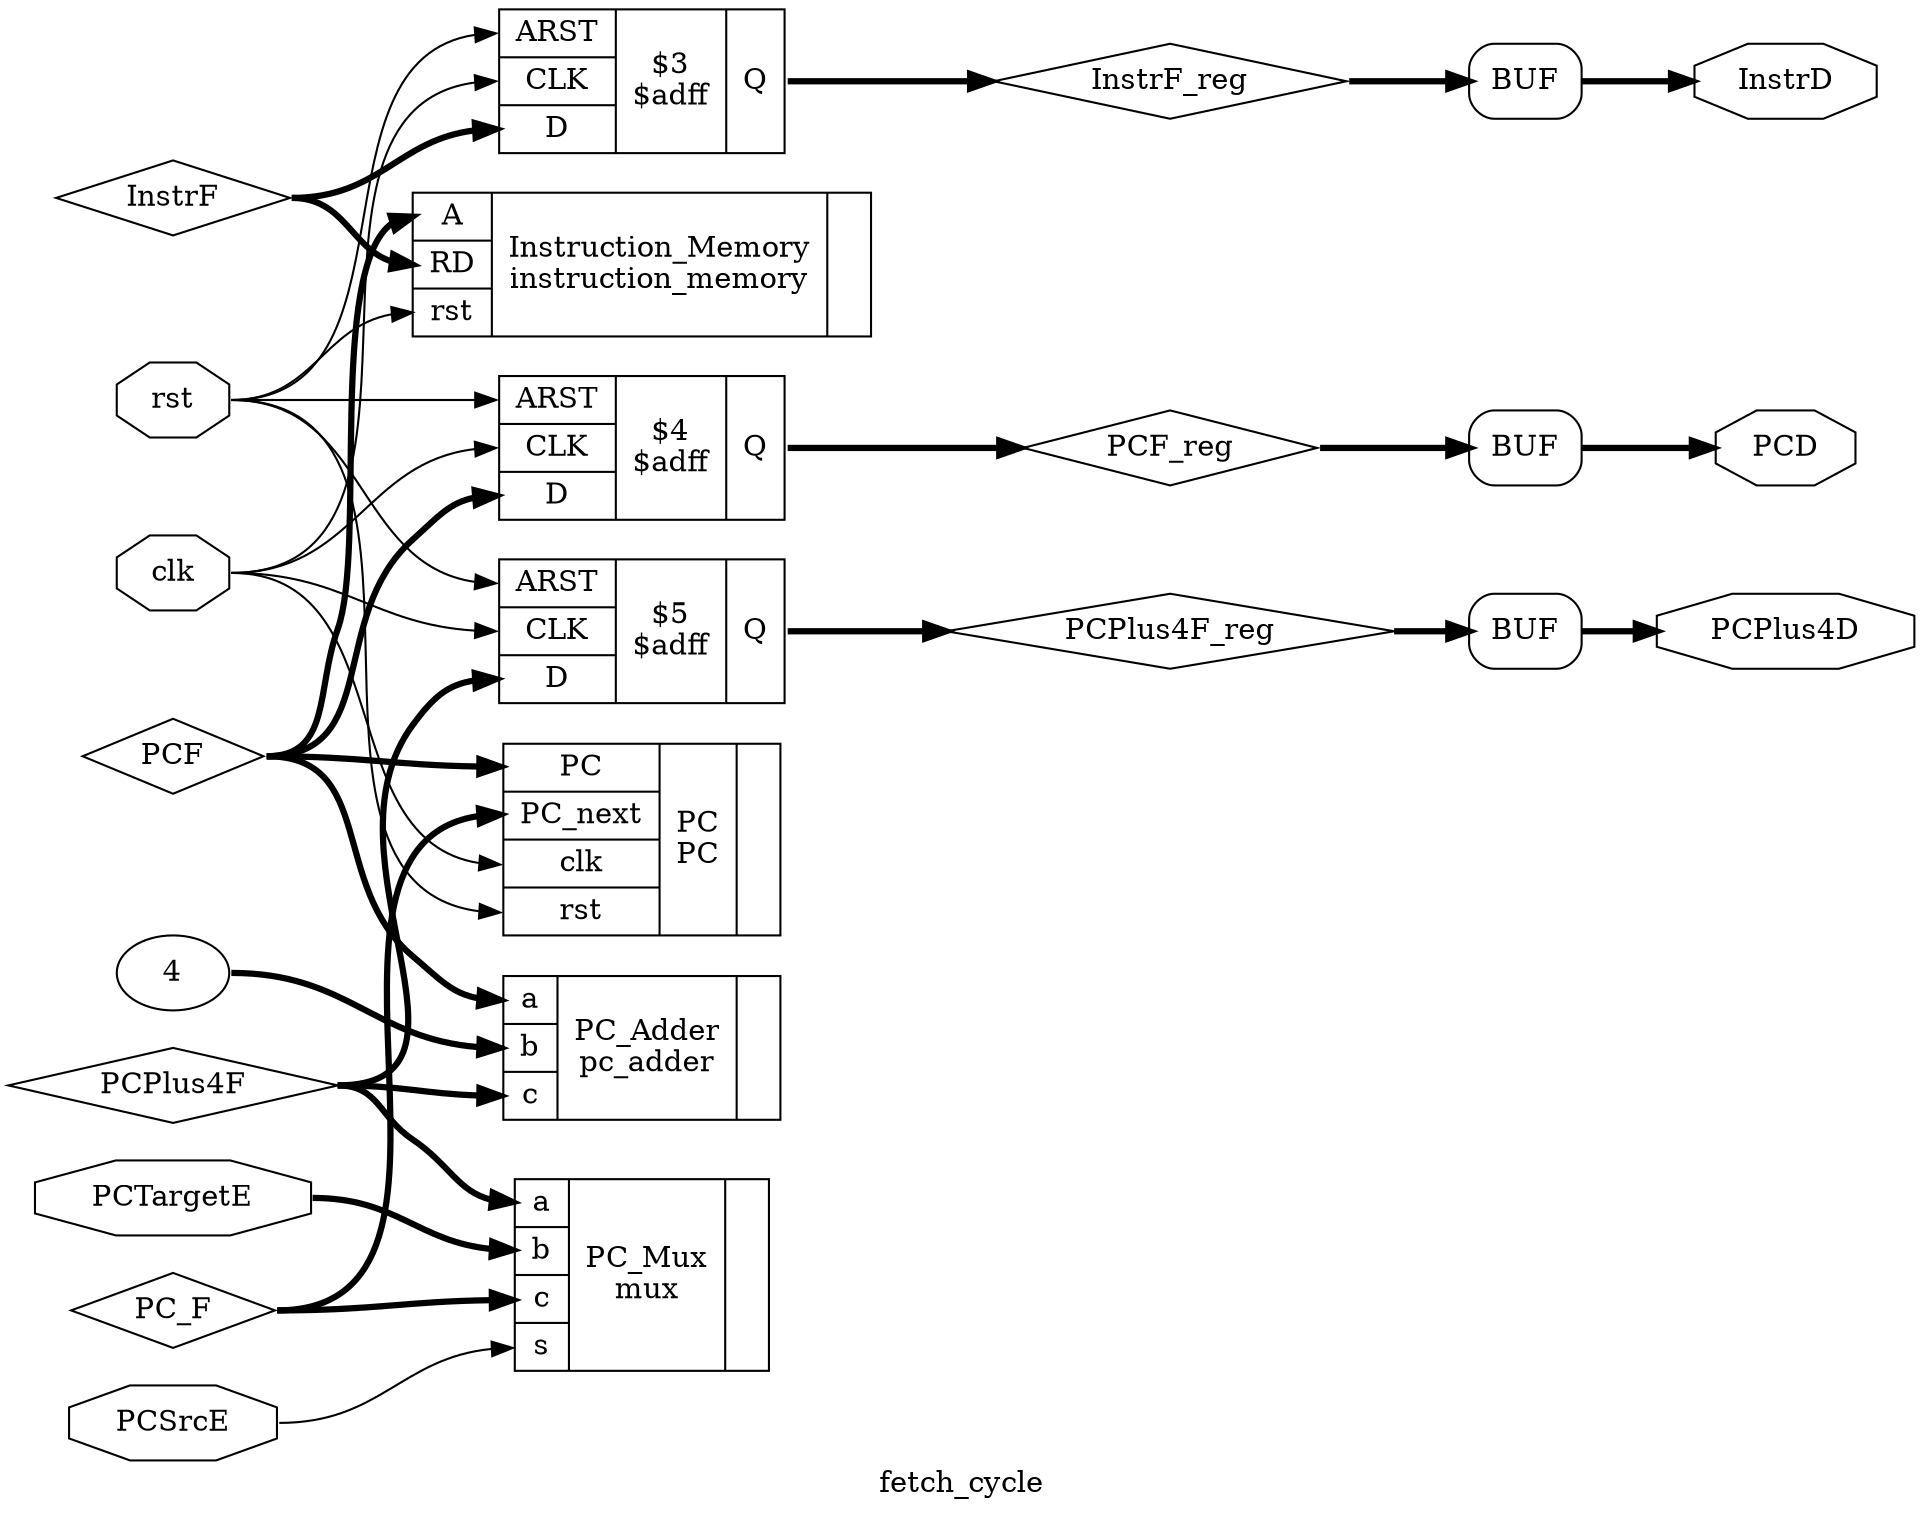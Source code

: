 digraph "fetch_cycle" {
label="fetch_cycle";
rankdir="LR";
remincross=true;
n1 [ shape=octagon, label="InstrD", color="black", fontcolor="black" ];
n2 [ shape=diamond, label="InstrF", color="black", fontcolor="black" ];
n3 [ shape=diamond, label="InstrF_reg", color="black", fontcolor="black" ];
n4 [ shape=octagon, label="PCD", color="black", fontcolor="black" ];
n5 [ shape=diamond, label="PCF", color="black", fontcolor="black" ];
n6 [ shape=diamond, label="PCF_reg", color="black", fontcolor="black" ];
n7 [ shape=octagon, label="PCPlus4D", color="black", fontcolor="black" ];
n8 [ shape=diamond, label="PCPlus4F", color="black", fontcolor="black" ];
n9 [ shape=diamond, label="PCPlus4F_reg", color="black", fontcolor="black" ];
n10 [ shape=octagon, label="PCSrcE", color="black", fontcolor="black" ];
n11 [ shape=octagon, label="PCTargetE", color="black", fontcolor="black" ];
n12 [ shape=diamond, label="PC_F", color="black", fontcolor="black" ];
n13 [ shape=octagon, label="clk", color="black", fontcolor="black" ];
n14 [ shape=octagon, label="rst", color="black", fontcolor="black" ];
c19 [ shape=record, label="{{<p15> ARST|<p16> CLK|<p17> D}|$3\n$adff|{<p18> Q}}" ];
c20 [ shape=record, label="{{<p15> ARST|<p16> CLK|<p17> D}|$4\n$adff|{<p18> Q}}" ];
c21 [ shape=record, label="{{<p15> ARST|<p16> CLK|<p17> D}|$5\n$adff|{<p18> Q}}" ];
c24 [ shape=record, label="{{<p22> A|<p23> RD|<p14> rst}|Instruction_Memory\ninstruction_memory|{}}" ];
c25 [ shape=record, label="{{<p25> PC|<p26> PC_next|<p13> clk|<p14> rst}|PC\nPC|{}}" ];
v0 [ label="4" ];
c30 [ shape=record, label="{{<p27> a|<p28> b|<p29> c}|PC_Adder\npc_adder|{}}" ];
c32 [ shape=record, label="{{<p27> a|<p28> b|<p29> c|<p31> s}|PC_Mux\nmux|{}}" ];
x1 [shape=box, style=rounded, label="BUF"];
x2 [shape=box, style=rounded, label="BUF"];
x3 [shape=box, style=rounded, label="BUF"];
x1:e:e -> n1:w [color="black", style="setlinewidth(3)", label=""];
n10:e -> c32:p31:w [color="black", label=""];
n11:e -> c32:p28:w [color="black", style="setlinewidth(3)", label=""];
n12:e -> c25:p26:w [color="black", style="setlinewidth(3)", label=""];
n12:e -> c32:p29:w [color="black", style="setlinewidth(3)", label=""];
n13:e -> c19:p16:w [color="black", label=""];
n13:e -> c20:p16:w [color="black", label=""];
n13:e -> c21:p16:w [color="black", label=""];
n13:e -> c25:p13:w [color="black", label=""];
n14:e -> c19:p15:w [color="black", label=""];
n14:e -> c20:p15:w [color="black", label=""];
n14:e -> c21:p15:w [color="black", label=""];
n14:e -> c24:p14:w [color="black", label=""];
n14:e -> c25:p14:w [color="black", label=""];
n2:e -> c19:p17:w [color="black", style="setlinewidth(3)", label=""];
n2:e -> c24:p23:w [color="black", style="setlinewidth(3)", label=""];
c19:p18:e -> n3:w [color="black", style="setlinewidth(3)", label=""];
n3:e -> x1:w:w [color="black", style="setlinewidth(3)", label=""];
x2:e:e -> n4:w [color="black", style="setlinewidth(3)", label=""];
n5:e -> c20:p17:w [color="black", style="setlinewidth(3)", label=""];
n5:e -> c24:p22:w [color="black", style="setlinewidth(3)", label=""];
n5:e -> c25:p25:w [color="black", style="setlinewidth(3)", label=""];
n5:e -> c30:p27:w [color="black", style="setlinewidth(3)", label=""];
c20:p18:e -> n6:w [color="black", style="setlinewidth(3)", label=""];
n6:e -> x2:w:w [color="black", style="setlinewidth(3)", label=""];
x3:e:e -> n7:w [color="black", style="setlinewidth(3)", label=""];
n8:e -> c21:p17:w [color="black", style="setlinewidth(3)", label=""];
n8:e -> c30:p29:w [color="black", style="setlinewidth(3)", label=""];
n8:e -> c32:p27:w [color="black", style="setlinewidth(3)", label=""];
c21:p18:e -> n9:w [color="black", style="setlinewidth(3)", label=""];
n9:e -> x3:w:w [color="black", style="setlinewidth(3)", label=""];
v0:e -> c30:p28:w [color="black", style="setlinewidth(3)", label=""];
}
